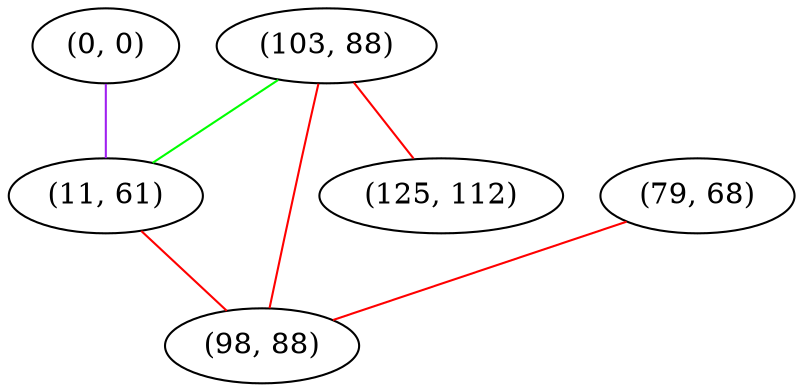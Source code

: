 graph "" {
"(0, 0)";
"(103, 88)";
"(11, 61)";
"(79, 68)";
"(98, 88)";
"(125, 112)";
"(0, 0)" -- "(11, 61)"  [color=purple, key=0, weight=4];
"(103, 88)" -- "(98, 88)"  [color=red, key=0, weight=1];
"(103, 88)" -- "(125, 112)"  [color=red, key=0, weight=1];
"(103, 88)" -- "(11, 61)"  [color=green, key=0, weight=2];
"(11, 61)" -- "(98, 88)"  [color=red, key=0, weight=1];
"(79, 68)" -- "(98, 88)"  [color=red, key=0, weight=1];
}
